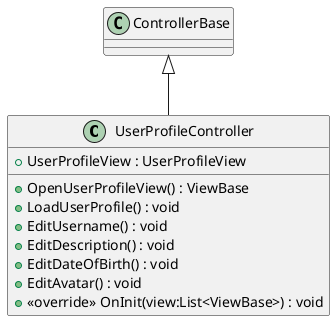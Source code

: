 @startuml
class UserProfileController {
    + UserProfileView : UserProfileView
    + OpenUserProfileView() : ViewBase
    + LoadUserProfile() : void
    + EditUsername() : void
    + EditDescription() : void
    + EditDateOfBirth() : void
    + EditAvatar() : void
    + <<override>> OnInit(view:List<ViewBase>) : void
}
ControllerBase <|-- UserProfileController
@enduml
